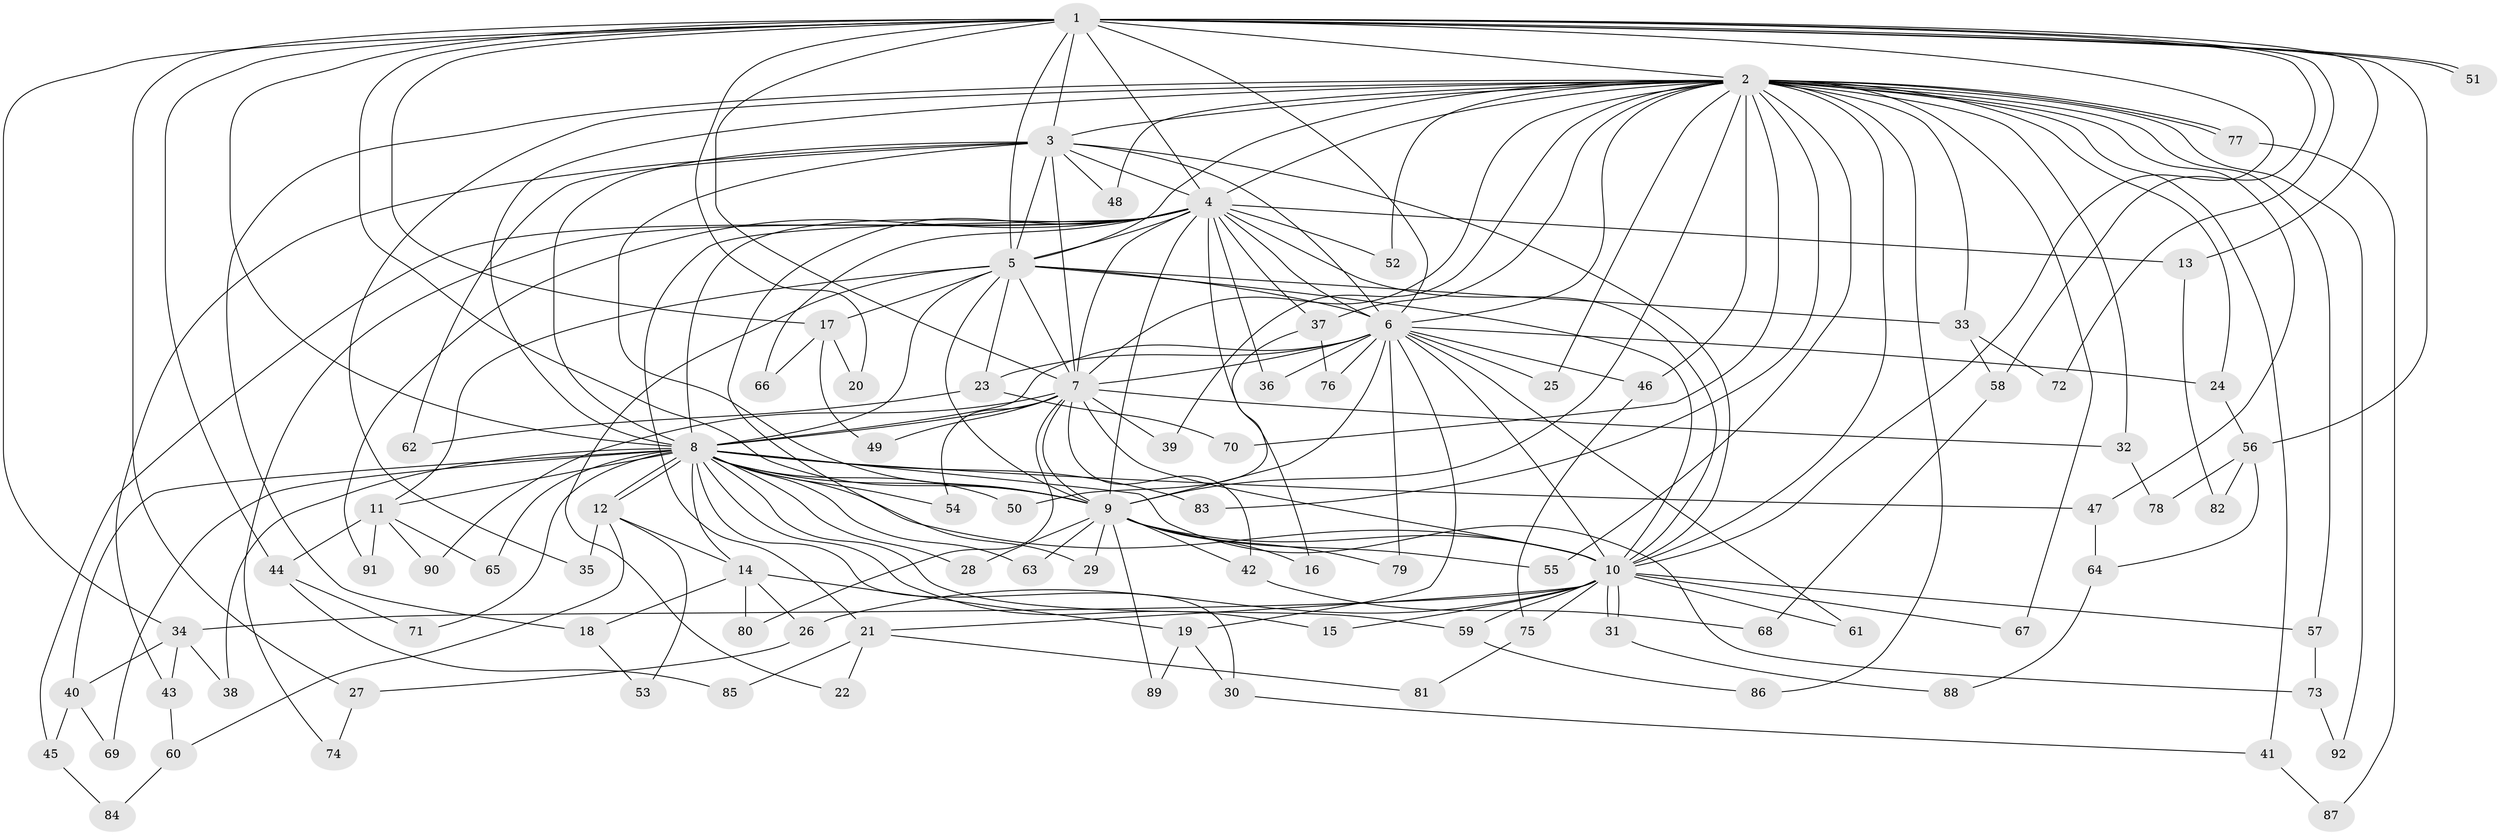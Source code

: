// coarse degree distribution, {18: 0.021739130434782608, 31: 0.021739130434782608, 10: 0.021739130434782608, 15: 0.021739130434782608, 13: 0.043478260869565216, 14: 0.021739130434782608, 21: 0.021739130434782608, 17: 0.021739130434782608, 5: 0.10869565217391304, 3: 0.21739130434782608, 2: 0.32608695652173914, 4: 0.10869565217391304, 6: 0.021739130434782608, 1: 0.021739130434782608}
// Generated by graph-tools (version 1.1) at 2025/17/03/04/25 18:17:56]
// undirected, 92 vertices, 209 edges
graph export_dot {
graph [start="1"]
  node [color=gray90,style=filled];
  1;
  2;
  3;
  4;
  5;
  6;
  7;
  8;
  9;
  10;
  11;
  12;
  13;
  14;
  15;
  16;
  17;
  18;
  19;
  20;
  21;
  22;
  23;
  24;
  25;
  26;
  27;
  28;
  29;
  30;
  31;
  32;
  33;
  34;
  35;
  36;
  37;
  38;
  39;
  40;
  41;
  42;
  43;
  44;
  45;
  46;
  47;
  48;
  49;
  50;
  51;
  52;
  53;
  54;
  55;
  56;
  57;
  58;
  59;
  60;
  61;
  62;
  63;
  64;
  65;
  66;
  67;
  68;
  69;
  70;
  71;
  72;
  73;
  74;
  75;
  76;
  77;
  78;
  79;
  80;
  81;
  82;
  83;
  84;
  85;
  86;
  87;
  88;
  89;
  90;
  91;
  92;
  1 -- 2;
  1 -- 3;
  1 -- 4;
  1 -- 5;
  1 -- 6;
  1 -- 7;
  1 -- 8;
  1 -- 9;
  1 -- 10;
  1 -- 13;
  1 -- 17;
  1 -- 20;
  1 -- 27;
  1 -- 34;
  1 -- 44;
  1 -- 51;
  1 -- 51;
  1 -- 56;
  1 -- 58;
  1 -- 72;
  2 -- 3;
  2 -- 4;
  2 -- 5;
  2 -- 6;
  2 -- 7;
  2 -- 8;
  2 -- 9;
  2 -- 10;
  2 -- 18;
  2 -- 24;
  2 -- 25;
  2 -- 32;
  2 -- 33;
  2 -- 35;
  2 -- 37;
  2 -- 39;
  2 -- 41;
  2 -- 46;
  2 -- 47;
  2 -- 48;
  2 -- 52;
  2 -- 55;
  2 -- 57;
  2 -- 67;
  2 -- 70;
  2 -- 77;
  2 -- 77;
  2 -- 83;
  2 -- 86;
  2 -- 92;
  3 -- 4;
  3 -- 5;
  3 -- 6;
  3 -- 7;
  3 -- 8;
  3 -- 9;
  3 -- 10;
  3 -- 43;
  3 -- 48;
  3 -- 62;
  4 -- 5;
  4 -- 6;
  4 -- 7;
  4 -- 8;
  4 -- 9;
  4 -- 10;
  4 -- 13;
  4 -- 16;
  4 -- 21;
  4 -- 29;
  4 -- 36;
  4 -- 37;
  4 -- 45;
  4 -- 52;
  4 -- 66;
  4 -- 74;
  4 -- 91;
  5 -- 6;
  5 -- 7;
  5 -- 8;
  5 -- 9;
  5 -- 10;
  5 -- 11;
  5 -- 17;
  5 -- 22;
  5 -- 23;
  5 -- 33;
  6 -- 7;
  6 -- 8;
  6 -- 9;
  6 -- 10;
  6 -- 19;
  6 -- 23;
  6 -- 24;
  6 -- 25;
  6 -- 36;
  6 -- 46;
  6 -- 61;
  6 -- 76;
  6 -- 79;
  7 -- 8;
  7 -- 9;
  7 -- 10;
  7 -- 32;
  7 -- 39;
  7 -- 42;
  7 -- 49;
  7 -- 54;
  7 -- 80;
  7 -- 90;
  8 -- 9;
  8 -- 10;
  8 -- 11;
  8 -- 12;
  8 -- 12;
  8 -- 14;
  8 -- 15;
  8 -- 28;
  8 -- 30;
  8 -- 38;
  8 -- 40;
  8 -- 47;
  8 -- 50;
  8 -- 54;
  8 -- 59;
  8 -- 63;
  8 -- 65;
  8 -- 69;
  8 -- 71;
  8 -- 73;
  8 -- 83;
  9 -- 10;
  9 -- 16;
  9 -- 28;
  9 -- 29;
  9 -- 42;
  9 -- 55;
  9 -- 63;
  9 -- 79;
  9 -- 89;
  10 -- 15;
  10 -- 21;
  10 -- 26;
  10 -- 31;
  10 -- 31;
  10 -- 34;
  10 -- 57;
  10 -- 59;
  10 -- 61;
  10 -- 67;
  10 -- 75;
  11 -- 44;
  11 -- 65;
  11 -- 90;
  11 -- 91;
  12 -- 14;
  12 -- 35;
  12 -- 53;
  12 -- 60;
  13 -- 82;
  14 -- 18;
  14 -- 19;
  14 -- 26;
  14 -- 80;
  17 -- 20;
  17 -- 49;
  17 -- 66;
  18 -- 53;
  19 -- 30;
  19 -- 89;
  21 -- 22;
  21 -- 81;
  21 -- 85;
  23 -- 62;
  23 -- 70;
  24 -- 56;
  26 -- 27;
  27 -- 74;
  30 -- 41;
  31 -- 88;
  32 -- 78;
  33 -- 58;
  33 -- 72;
  34 -- 38;
  34 -- 40;
  34 -- 43;
  37 -- 50;
  37 -- 76;
  40 -- 45;
  40 -- 69;
  41 -- 87;
  42 -- 68;
  43 -- 60;
  44 -- 71;
  44 -- 85;
  45 -- 84;
  46 -- 75;
  47 -- 64;
  56 -- 64;
  56 -- 78;
  56 -- 82;
  57 -- 73;
  58 -- 68;
  59 -- 86;
  60 -- 84;
  64 -- 88;
  73 -- 92;
  75 -- 81;
  77 -- 87;
}
